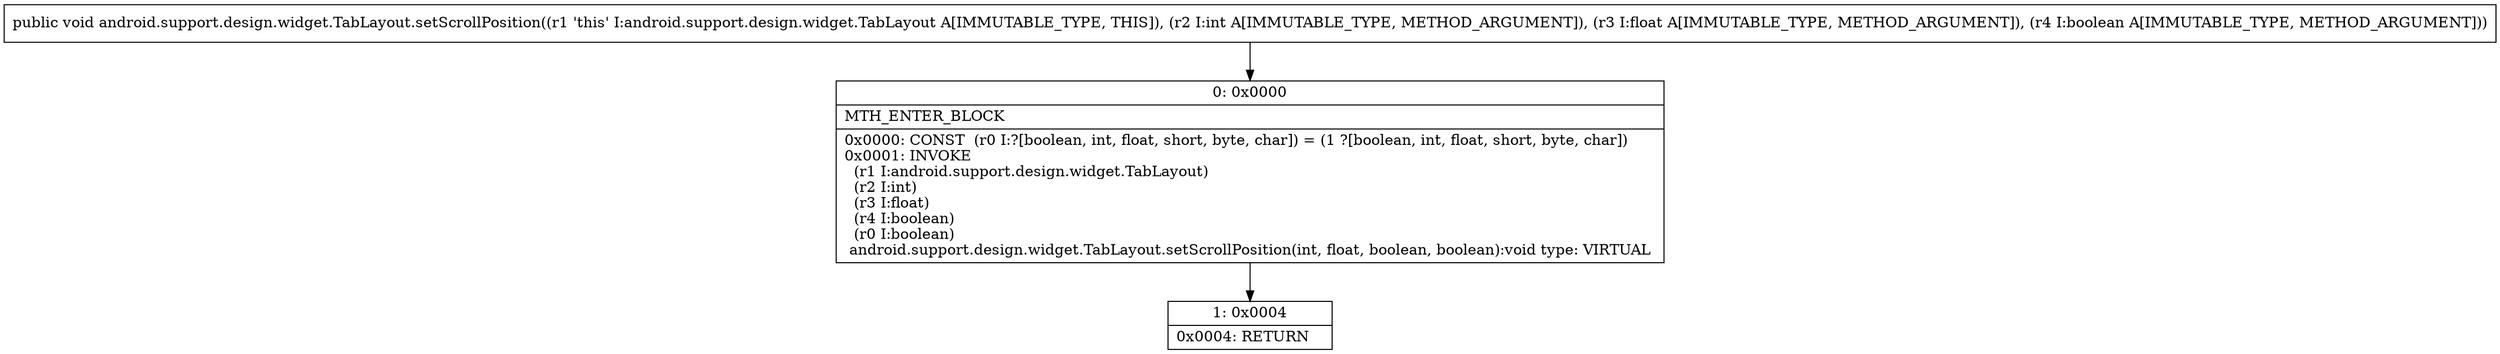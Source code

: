 digraph "CFG forandroid.support.design.widget.TabLayout.setScrollPosition(IFZ)V" {
Node_0 [shape=record,label="{0\:\ 0x0000|MTH_ENTER_BLOCK\l|0x0000: CONST  (r0 I:?[boolean, int, float, short, byte, char]) = (1 ?[boolean, int, float, short, byte, char]) \l0x0001: INVOKE  \l  (r1 I:android.support.design.widget.TabLayout)\l  (r2 I:int)\l  (r3 I:float)\l  (r4 I:boolean)\l  (r0 I:boolean)\l android.support.design.widget.TabLayout.setScrollPosition(int, float, boolean, boolean):void type: VIRTUAL \l}"];
Node_1 [shape=record,label="{1\:\ 0x0004|0x0004: RETURN   \l}"];
MethodNode[shape=record,label="{public void android.support.design.widget.TabLayout.setScrollPosition((r1 'this' I:android.support.design.widget.TabLayout A[IMMUTABLE_TYPE, THIS]), (r2 I:int A[IMMUTABLE_TYPE, METHOD_ARGUMENT]), (r3 I:float A[IMMUTABLE_TYPE, METHOD_ARGUMENT]), (r4 I:boolean A[IMMUTABLE_TYPE, METHOD_ARGUMENT])) }"];
MethodNode -> Node_0;
Node_0 -> Node_1;
}


